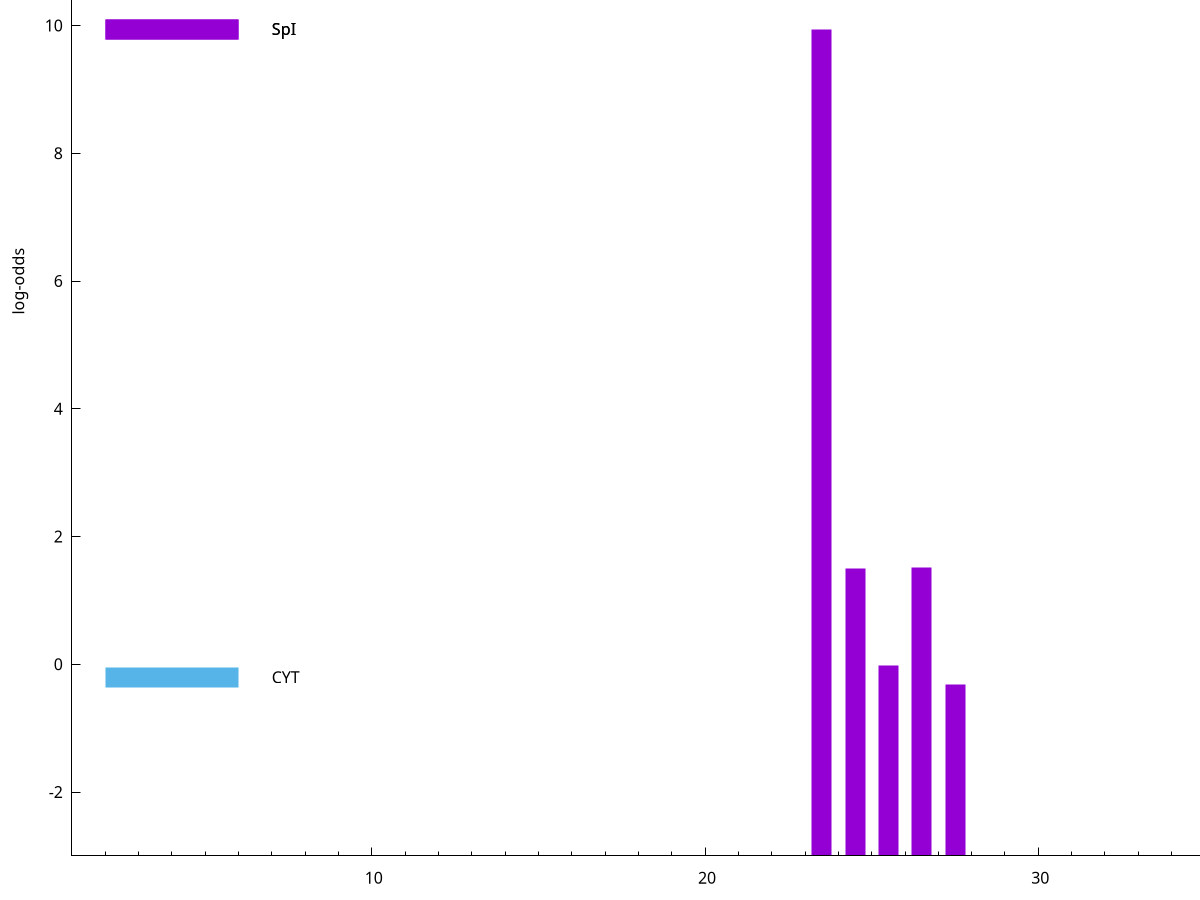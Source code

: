 set title "LipoP predictions for SRR4065689.gff"
set size 2., 1.4
set xrange [1:70] 
set mxtics 10
set yrange [-3:15]
set y2range [0:18]
set ylabel "log-odds"
set term postscript eps color solid "Helvetica" 30
set output "SRR4065689.gff14.eps"
set arrow from 2,9.94683 to 6,9.94683 nohead lt 1 lw 20
set label "SpI" at 7,9.94683
set arrow from 2,-0.200913 to 6,-0.200913 nohead lt 3 lw 20
set label "CYT" at 7,-0.200913
set arrow from 2,9.94683 to 6,9.94683 nohead lt 1 lw 20
set label "SpI" at 7,9.94683
# NOTE: The scores below are the log-odds scores with the threshold
# NOTE: subtracted (a hack to make gnuplot make the histogram all
# NOTE: look nice).
plot "-" axes x1y2 title "" with impulses lt 1 lw 20
23.500000 12.935760
26.500000 4.518770
24.500000 4.493110
25.500000 2.978313
27.500000 2.687448
e
exit
